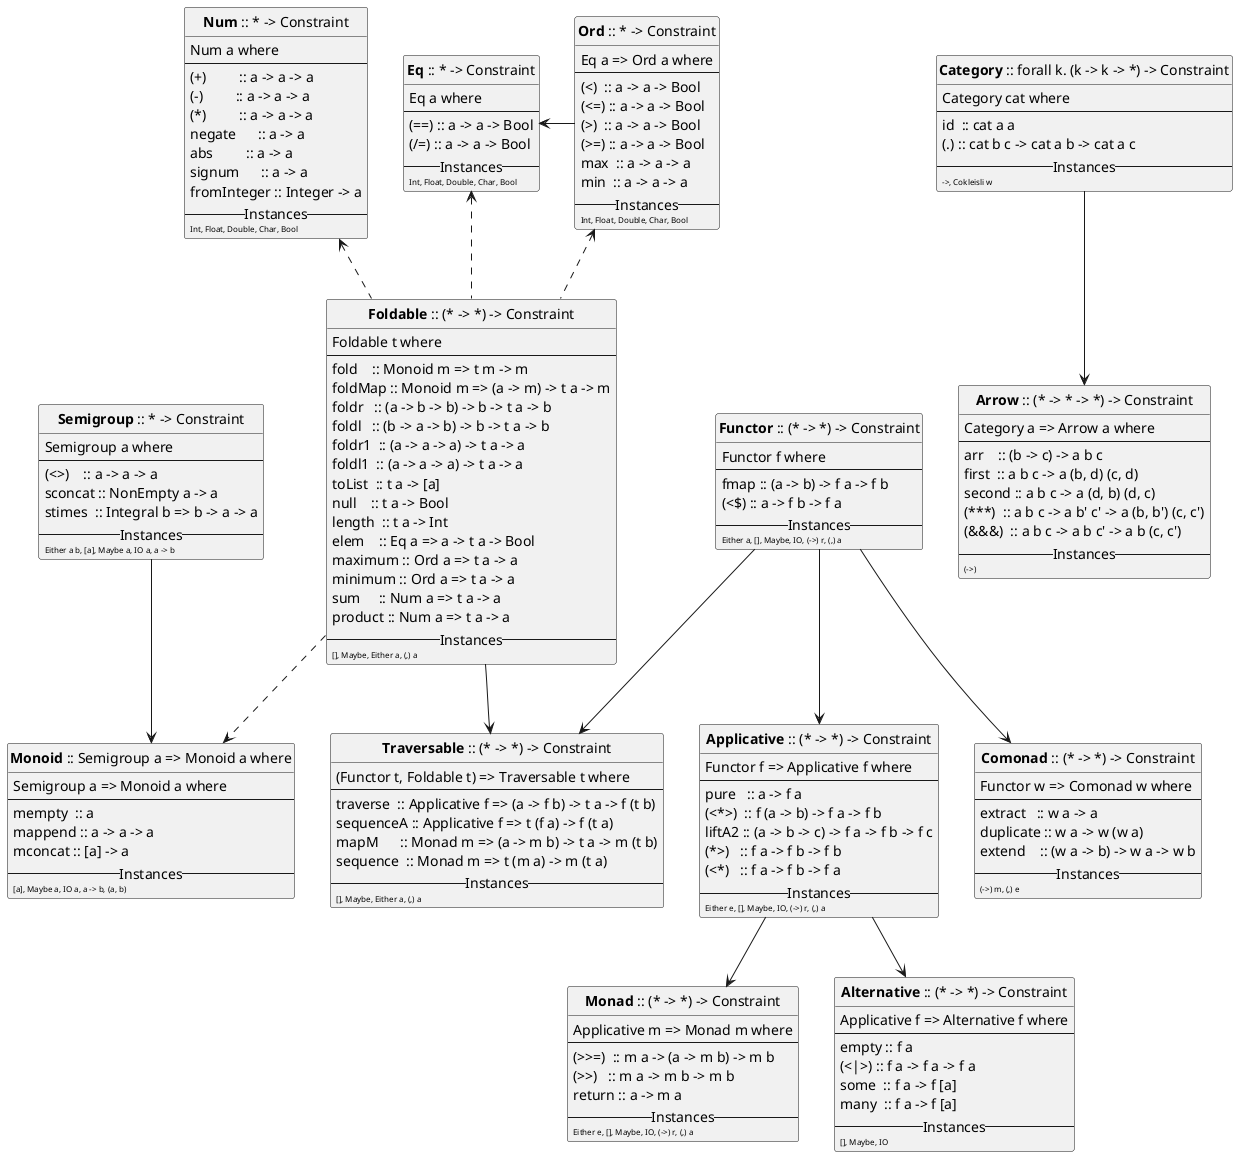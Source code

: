 @startuml
hide circle
hide method

skinparam defaultFontColor black
skinparam defaultFontName "Source Code Pro"

class Eq as "**Eq** :: * -> Constraint"
class Ord as "**Ord** :: * -> Constraint"
class Num as "**Num** :: * -> Constraint"
class Semigroup as "**Semigroup** :: * -> Constraint"
class Monoid as "**Monoid** :: Semigroup a => Monoid a where"
class Functor as "**Functor** :: (* -> *) -> Constraint"
class Foldable as "**Foldable** :: (* -> *) -> Constraint"
class Traversable as "**Traversable** :: (* -> *) -> Constraint"
class Applicative as "**Applicative** :: (* -> *) -> Constraint"
class Comonad as "**Comonad** :: (* -> *) -> Constraint"
class Category as "**Category** :: forall k. (k -> k -> *) -> Constraint"
class Arrow as "**Arrow** :: (* -> * -> *) -> Constraint"
class Monad as "**Monad** :: (* -> *) -> Constraint"
class Alternative as "**Alternative** :: (* -> *) -> Constraint"

class Eq {
        <size:14>Eq a where</size>
        ---
        (==) :: a -> a -> Bool
        (/=) :: a -> a -> Bool
        --Instances--
        <size:8>Int, Float, Double, Char, Bool</size>
}

Ord --left> Eq

class Ord {
        <size:14>Eq a => Ord a where</size>
        ---
        (<)  :: a -> a -> Bool
        (<=) :: a -> a -> Bool
        (>)  :: a -> a -> Bool
        (>=) :: a -> a -> Bool
        max  :: a -> a -> a
        min  :: a -> a -> a
        --Instances--
        <size:8>Int, Float, Double, Char, Bool</size>
}

class Num {
        <size:14>Num a where</size>
        ---
        (+)         :: a -> a -> a
        (-)         :: a -> a -> a
        (*)         :: a -> a -> a
        negate      :: a -> a
        abs         :: a -> a
        signum      :: a -> a
        fromInteger :: Integer -> a
        --Instances--
        <size:8>Int, Float, Double, Char, Bool</size>
}


Functor --> Traversable
Functor --> Applicative
Functor --> Comonad

class Functor {
        <size:14>Functor f where</size>
        ---
        fmap :: (a -> b) -> f a -> f b
        (<$) :: a -> f b -> f a
        --Instances--
        <size:8>Either a, [], Maybe, IO, (->) r, (,) a</size>
}

class Comonad {
        <size:14>Functor w => Comonad w where</size>
        ---
        extract   :: w a -> a
        duplicate :: w a -> w (w a)
        extend    :: (w a -> b) -> w a -> w b
        --Instances--
        <size:8>(->) m, (,) e</size>
}



Semigroup --> Monoid

class Semigroup {
        <size:14>Semigroup a where</size>
        ---
        (<>)    :: a -> a -> a
        sconcat :: NonEmpty a -> a
        stimes  :: Integral b => b -> a -> a
        --Instances--
        <size:8>Either a b, [a], Maybe a, IO a, a -> b</size>
}



Applicative --> Alternative
Applicative --> Monad

class Applicative {
        <size:14>Functor f => Applicative f where</size>
        ---
        pure   :: a -> f a
        (<*>)  :: f (a -> b) -> f a -> f b
        liftA2 :: (a -> b -> c) -> f a -> f b -> f c
        (*>)   :: f a -> f b -> f b
        (<*)   :: f a -> f b -> f a
        --Instances--
        <size:8>Either e, [], Maybe, IO, (->) r, (,) a</size>
}




class Monoid {
        <size:14>Semigroup a => Monoid a where</size>
        ---
        mempty  :: a
        mappend :: a -> a -> a
        mconcat :: [a] -> a
        --Instances--
        <size:8>[a], Maybe a, IO a, a -> b, (a, b)</size>
}


Category --> Arrow

Foldable --> Traversable
Foldable ..> Monoid
Foldable ..up> Eq
Foldable ..up> Ord
Foldable ..up> Num

class Foldable {
        <size:14>Foldable t where</size>
        ---
        fold    :: Monoid m => t m -> m
        foldMap :: Monoid m => (a -> m) -> t a -> m
        foldr   :: (a -> b -> b) -> b -> t a -> b
        foldl   :: (b -> a -> b) -> b -> t a -> b
        foldr1  :: (a -> a -> a) -> t a -> a
        foldl1  :: (a -> a -> a) -> t a -> a
        toList  :: t a -> [a]
        null    :: t a -> Bool
        length  :: t a -> Int
        elem    :: Eq a => a -> t a -> Bool
        maximum :: Ord a => t a -> a
        minimum :: Ord a => t a -> a
        sum     :: Num a => t a -> a
        product :: Num a => t a -> a
        --Instances--
        <size:8>[], Maybe, Either a, (,) a</size>
}

' Monad --> MonadFix
' Monad --> MonadPlus
' Monad -> ArrowApply

class Monad {
        <size:14>Applicative m => Monad m where</size>
        ---
        (>>=)  :: m a -> (a -> m b) -> m b
        (>>)   :: m a -> m b -> m b
        return :: a -> m a
        --Instances--
        <size:8>Either e, [], Maybe, IO, (->) r, (,) a</size>
}

class Traversable {
        (<size:14>Functor t, Foldable t) => Traversable t where</size>
        ---
        traverse  :: Applicative f => (a -> f b) -> t a -> f (t b)
        sequenceA :: Applicative f => t (f a) -> f (t a)
        mapM      :: Monad m => (a -> m b) -> t a -> m (t b)
        sequence  :: Monad m => t (m a) -> m (t a)
        --Instances--
        <size:8>[], Maybe, Either a, (,) a</size>
}

class Alternative {
        <size:14>Applicative f => Alternative f where</size>
        ---
        empty :: f a
        (<|>) :: f a -> f a -> f a
        some  :: f a -> f [a]
        many  :: f a -> f [a]
        --Instances--
        <size:8>[], Maybe, IO</size>
}

class Category {
        <size:14>Category cat where</size>
        ---
        id  :: cat a a
        (.) :: cat b c -> cat a b -> cat a c
        --Instances--
        <size:8>->, Cokleisli w</size>
}

/'
 ' Arrow --> ArrowApply
 ' Arrow --> ArrowChoice
 ' Arrow --> ArrowLoop
 ' Arrow --> ArrowZero
 '/

class Arrow {
        <size:14>Category a => Arrow a where</size>
        ---
        arr    :: (b -> c) -> a b c
        first  :: a b c -> a (b, d) (c, d)
        second :: a b c -> a (d, b) (d, c)
        (***)  :: a b c -> a b' c' -> a (b, b') (c, c')
        (&&&)  :: a b c -> a b c' -> a b (c, c')
        --Instances--
        <size:8>(->)</size>
}


/'
 ' ArrowZero -left-> ArrowPlus
 '/
@enduml

